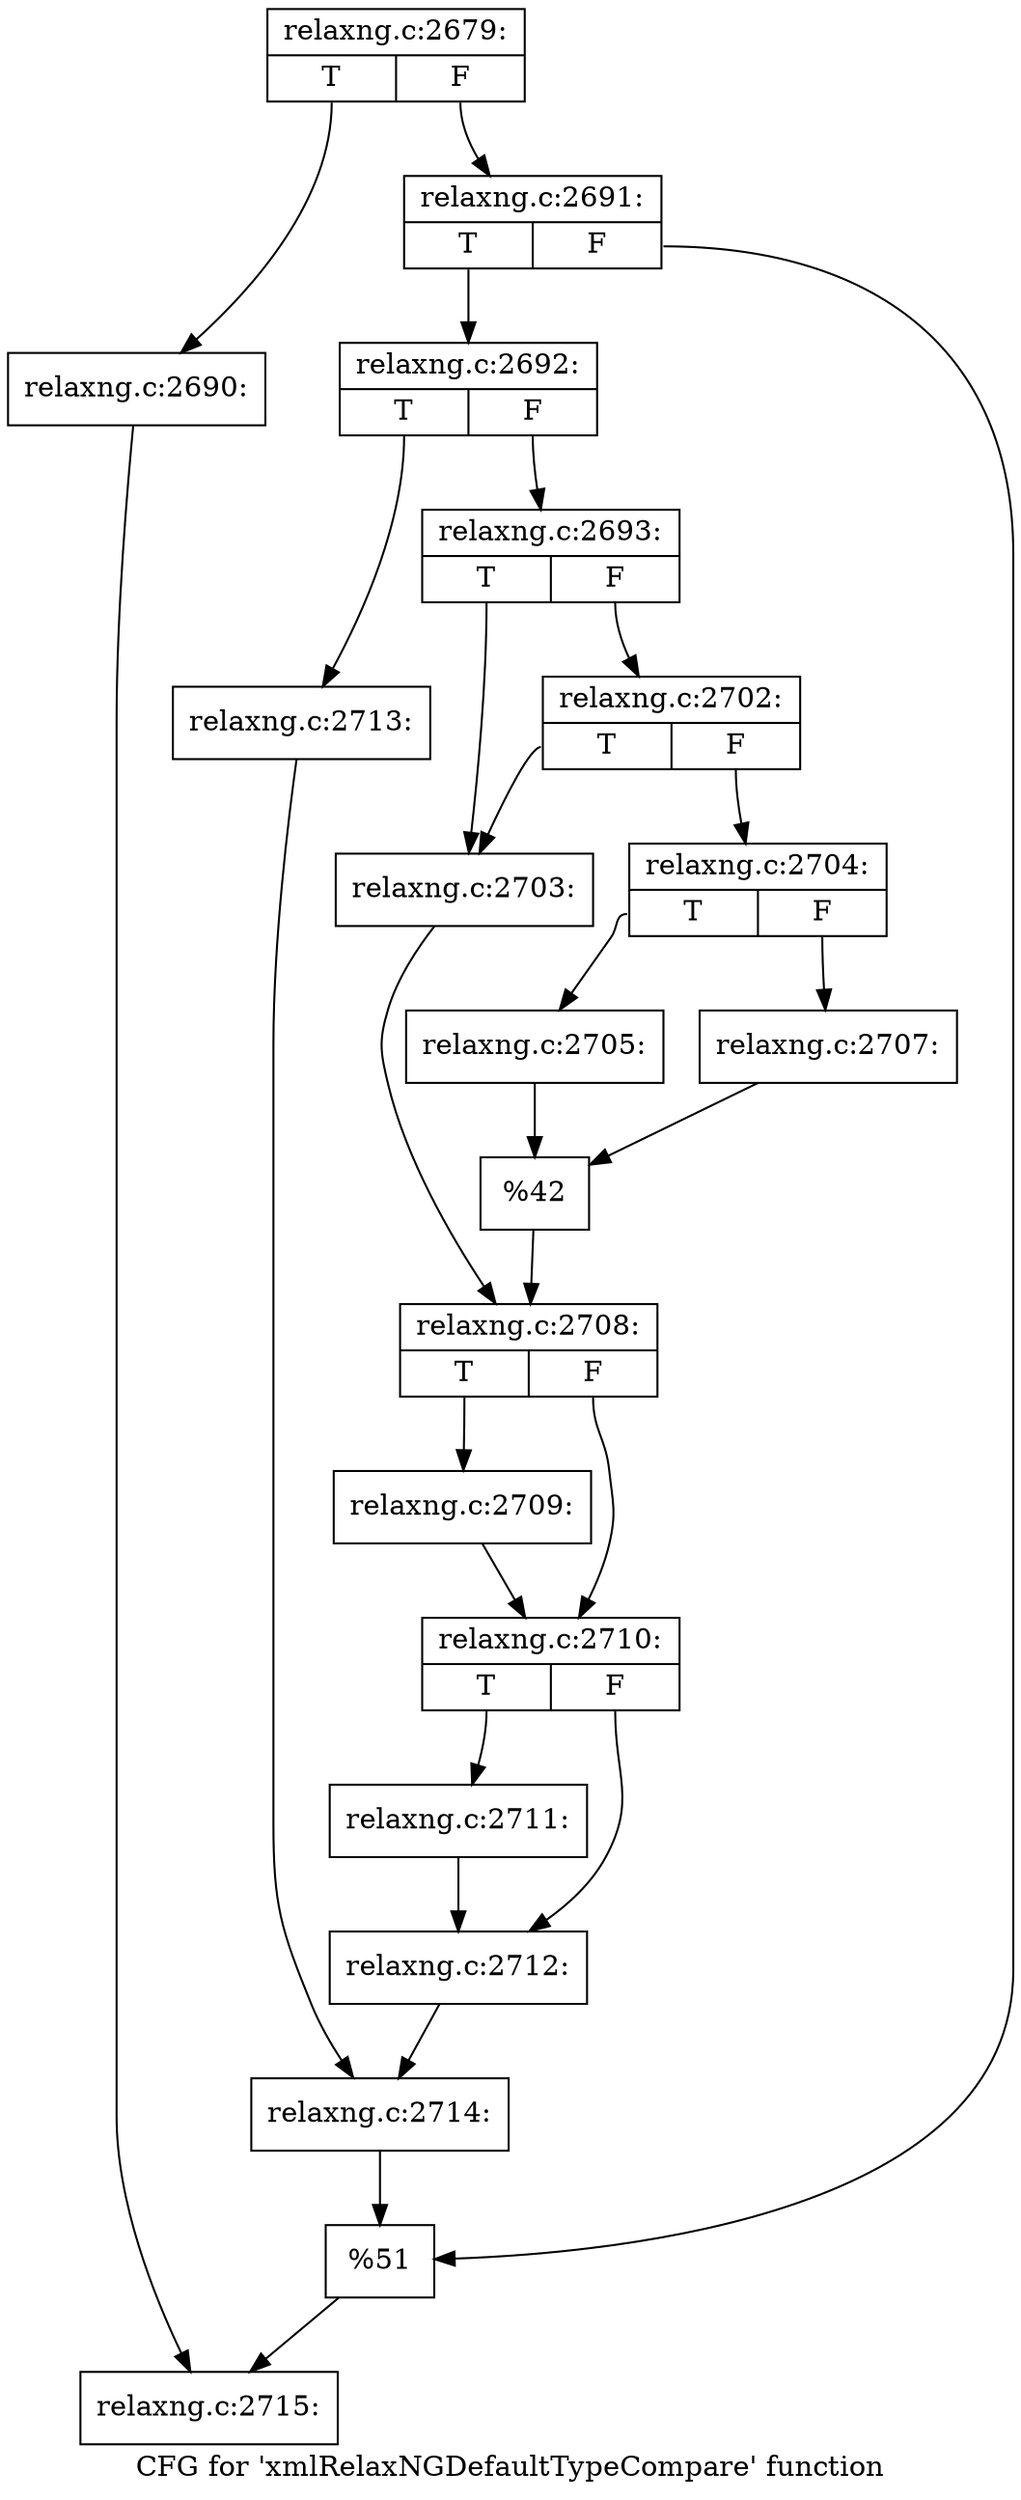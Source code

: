 digraph "CFG for 'xmlRelaxNGDefaultTypeCompare' function" {
	label="CFG for 'xmlRelaxNGDefaultTypeCompare' function";

	Node0x3b444e0 [shape=record,label="{relaxng.c:2679:|{<s0>T|<s1>F}}"];
	Node0x3b444e0:s0 -> Node0x3a66040;
	Node0x3b444e0:s1 -> Node0x3a660e0;
	Node0x3a66040 [shape=record,label="{relaxng.c:2690:}"];
	Node0x3a66040 -> Node0x3a66090;
	Node0x3a660e0 [shape=record,label="{relaxng.c:2691:|{<s0>T|<s1>F}}"];
	Node0x3a660e0:s0 -> Node0x3a668a0;
	Node0x3a660e0:s1 -> Node0x3a668f0;
	Node0x3a668a0 [shape=record,label="{relaxng.c:2692:|{<s0>T|<s1>F}}"];
	Node0x3a668a0:s0 -> Node0x3a66dc0;
	Node0x3a668a0:s1 -> Node0x3a66d20;
	Node0x3a66d20 [shape=record,label="{relaxng.c:2693:|{<s0>T|<s1>F}}"];
	Node0x3a66d20:s0 -> Node0x3a68020;
	Node0x3a66d20:s1 -> Node0x3b54e30;
	Node0x3b54e30 [shape=record,label="{relaxng.c:2702:|{<s0>T|<s1>F}}"];
	Node0x3b54e30:s0 -> Node0x3a68020;
	Node0x3b54e30:s1 -> Node0x3a68520;
	Node0x3a68020 [shape=record,label="{relaxng.c:2703:}"];
	Node0x3a68020 -> Node0x3a68350;
	Node0x3a68520 [shape=record,label="{relaxng.c:2704:|{<s0>T|<s1>F}}"];
	Node0x3a68520:s0 -> Node0x3b55330;
	Node0x3a68520:s1 -> Node0x3b553d0;
	Node0x3b55330 [shape=record,label="{relaxng.c:2705:}"];
	Node0x3b55330 -> Node0x3b55380;
	Node0x3b553d0 [shape=record,label="{relaxng.c:2707:}"];
	Node0x3b553d0 -> Node0x3b55380;
	Node0x3b55380 [shape=record,label="{%42}"];
	Node0x3b55380 -> Node0x3a68350;
	Node0x3a68350 [shape=record,label="{relaxng.c:2708:|{<s0>T|<s1>F}}"];
	Node0x3a68350:s0 -> Node0x3b55b80;
	Node0x3a68350:s1 -> Node0x3b55bd0;
	Node0x3b55b80 [shape=record,label="{relaxng.c:2709:}"];
	Node0x3b55b80 -> Node0x3b55bd0;
	Node0x3b55bd0 [shape=record,label="{relaxng.c:2710:|{<s0>T|<s1>F}}"];
	Node0x3b55bd0:s0 -> Node0x3b560c0;
	Node0x3b55bd0:s1 -> Node0x3b56110;
	Node0x3b560c0 [shape=record,label="{relaxng.c:2711:}"];
	Node0x3b560c0 -> Node0x3b56110;
	Node0x3b56110 [shape=record,label="{relaxng.c:2712:}"];
	Node0x3b56110 -> Node0x3a66d70;
	Node0x3a66dc0 [shape=record,label="{relaxng.c:2713:}"];
	Node0x3a66dc0 -> Node0x3a66d70;
	Node0x3a66d70 [shape=record,label="{relaxng.c:2714:}"];
	Node0x3a66d70 -> Node0x3a668f0;
	Node0x3a668f0 [shape=record,label="{%51}"];
	Node0x3a668f0 -> Node0x3a66090;
	Node0x3a66090 [shape=record,label="{relaxng.c:2715:}"];
}
